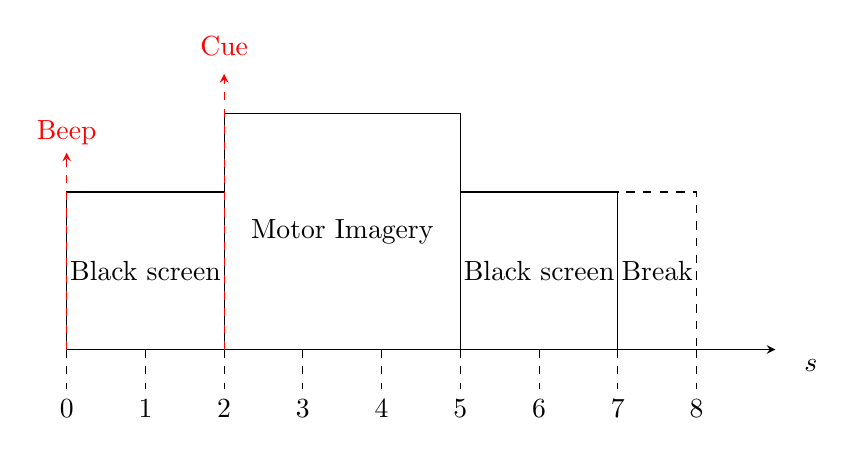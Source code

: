 
\begin{tikzpicture}
\draw[draw=black] (0,0) rectangle ++(2,2) node[pos=.5] {Black screen};
\draw[draw=black] (2,0) rectangle ++(3,3) node[pos=.5] {Motor Imagery};
\draw[draw=black] (5,0) rectangle ++(2,2) node[pos=.5] {Black screen};
\draw[dashed,draw=black] (7,0) rectangle ++(1,2) node[pos=.5] {Break};

% \draw[draw=red] (2.5,-0.2) rectangle ++(2,1) node[pos=.5] {\textcolor{red}{\small{Analysis span}}};
% \draw[dashed,draw=red] (2.5,0) -- (2.5,-1) node[pos=1.5] {\textcolor{red}{$2.5$}};
% \draw[dashed,draw=red] (4.5,0) -- (4.5,-1) node[pos=1.5] {\textcolor{red}{$4.5$}};

\draw [-stealth](0,0) -- (9,0) node[below,pos=1.05] {$s$};

\draw[dashed,draw=black] (0,0) -- (0,-0.5) node[pos=1.5] {$0$};
\draw[dashed,draw=black] (1,0) -- (1,-0.5) node[pos=1.5] {$1$};
\draw[dashed,draw=black] (2,0) -- (2,-0.5) node[pos=1.5] {$2$};

\draw[-stealth,dashed,draw=red] (2,0) -- (2,3.5) node[pos=1.1] {\textcolor{red}{Cue}};

\draw[-stealth,dashed,draw=red] (0,0) -- (0,2.5) node[pos=1.1] {\textcolor{red}{Beep}};

\draw[dashed,draw=black] (3,0) -- (3,-0.5) node[pos=1.5] {$3$};
\draw[dashed,draw=black] (4,0) -- (4,-0.5) node[pos=1.5] {$4$};
\draw[dashed,draw=black] (5,0) -- (5,-0.5) node[pos=1.5] {$5$};
\draw[dashed,draw=black] (6,0) -- (6,-0.5) node[pos=1.5] {$6$};
\draw[dashed,draw=black] (7,0) -- (7,-0.5) node[pos=1.5] {$7$};
\draw[dashed,draw=black] (8,0) -- (8,-0.5) node[pos=1.5] {$8$};
\end{tikzpicture}